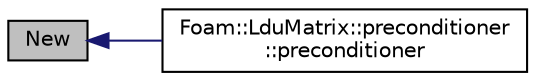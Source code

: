 digraph "New"
{
  bgcolor="transparent";
  edge [fontname="Helvetica",fontsize="10",labelfontname="Helvetica",labelfontsize="10"];
  node [fontname="Helvetica",fontsize="10",shape=record];
  rankdir="LR";
  Node995 [label="New",height=0.2,width=0.4,color="black", fillcolor="grey75", style="filled", fontcolor="black"];
  Node995 -> Node996 [dir="back",color="midnightblue",fontsize="10",style="solid",fontname="Helvetica"];
  Node996 [label="Foam::LduMatrix::preconditioner\l::preconditioner",height=0.2,width=0.4,color="black",URL="$a28117.html#a2180466b379da60722992b13322f667f"];
}
